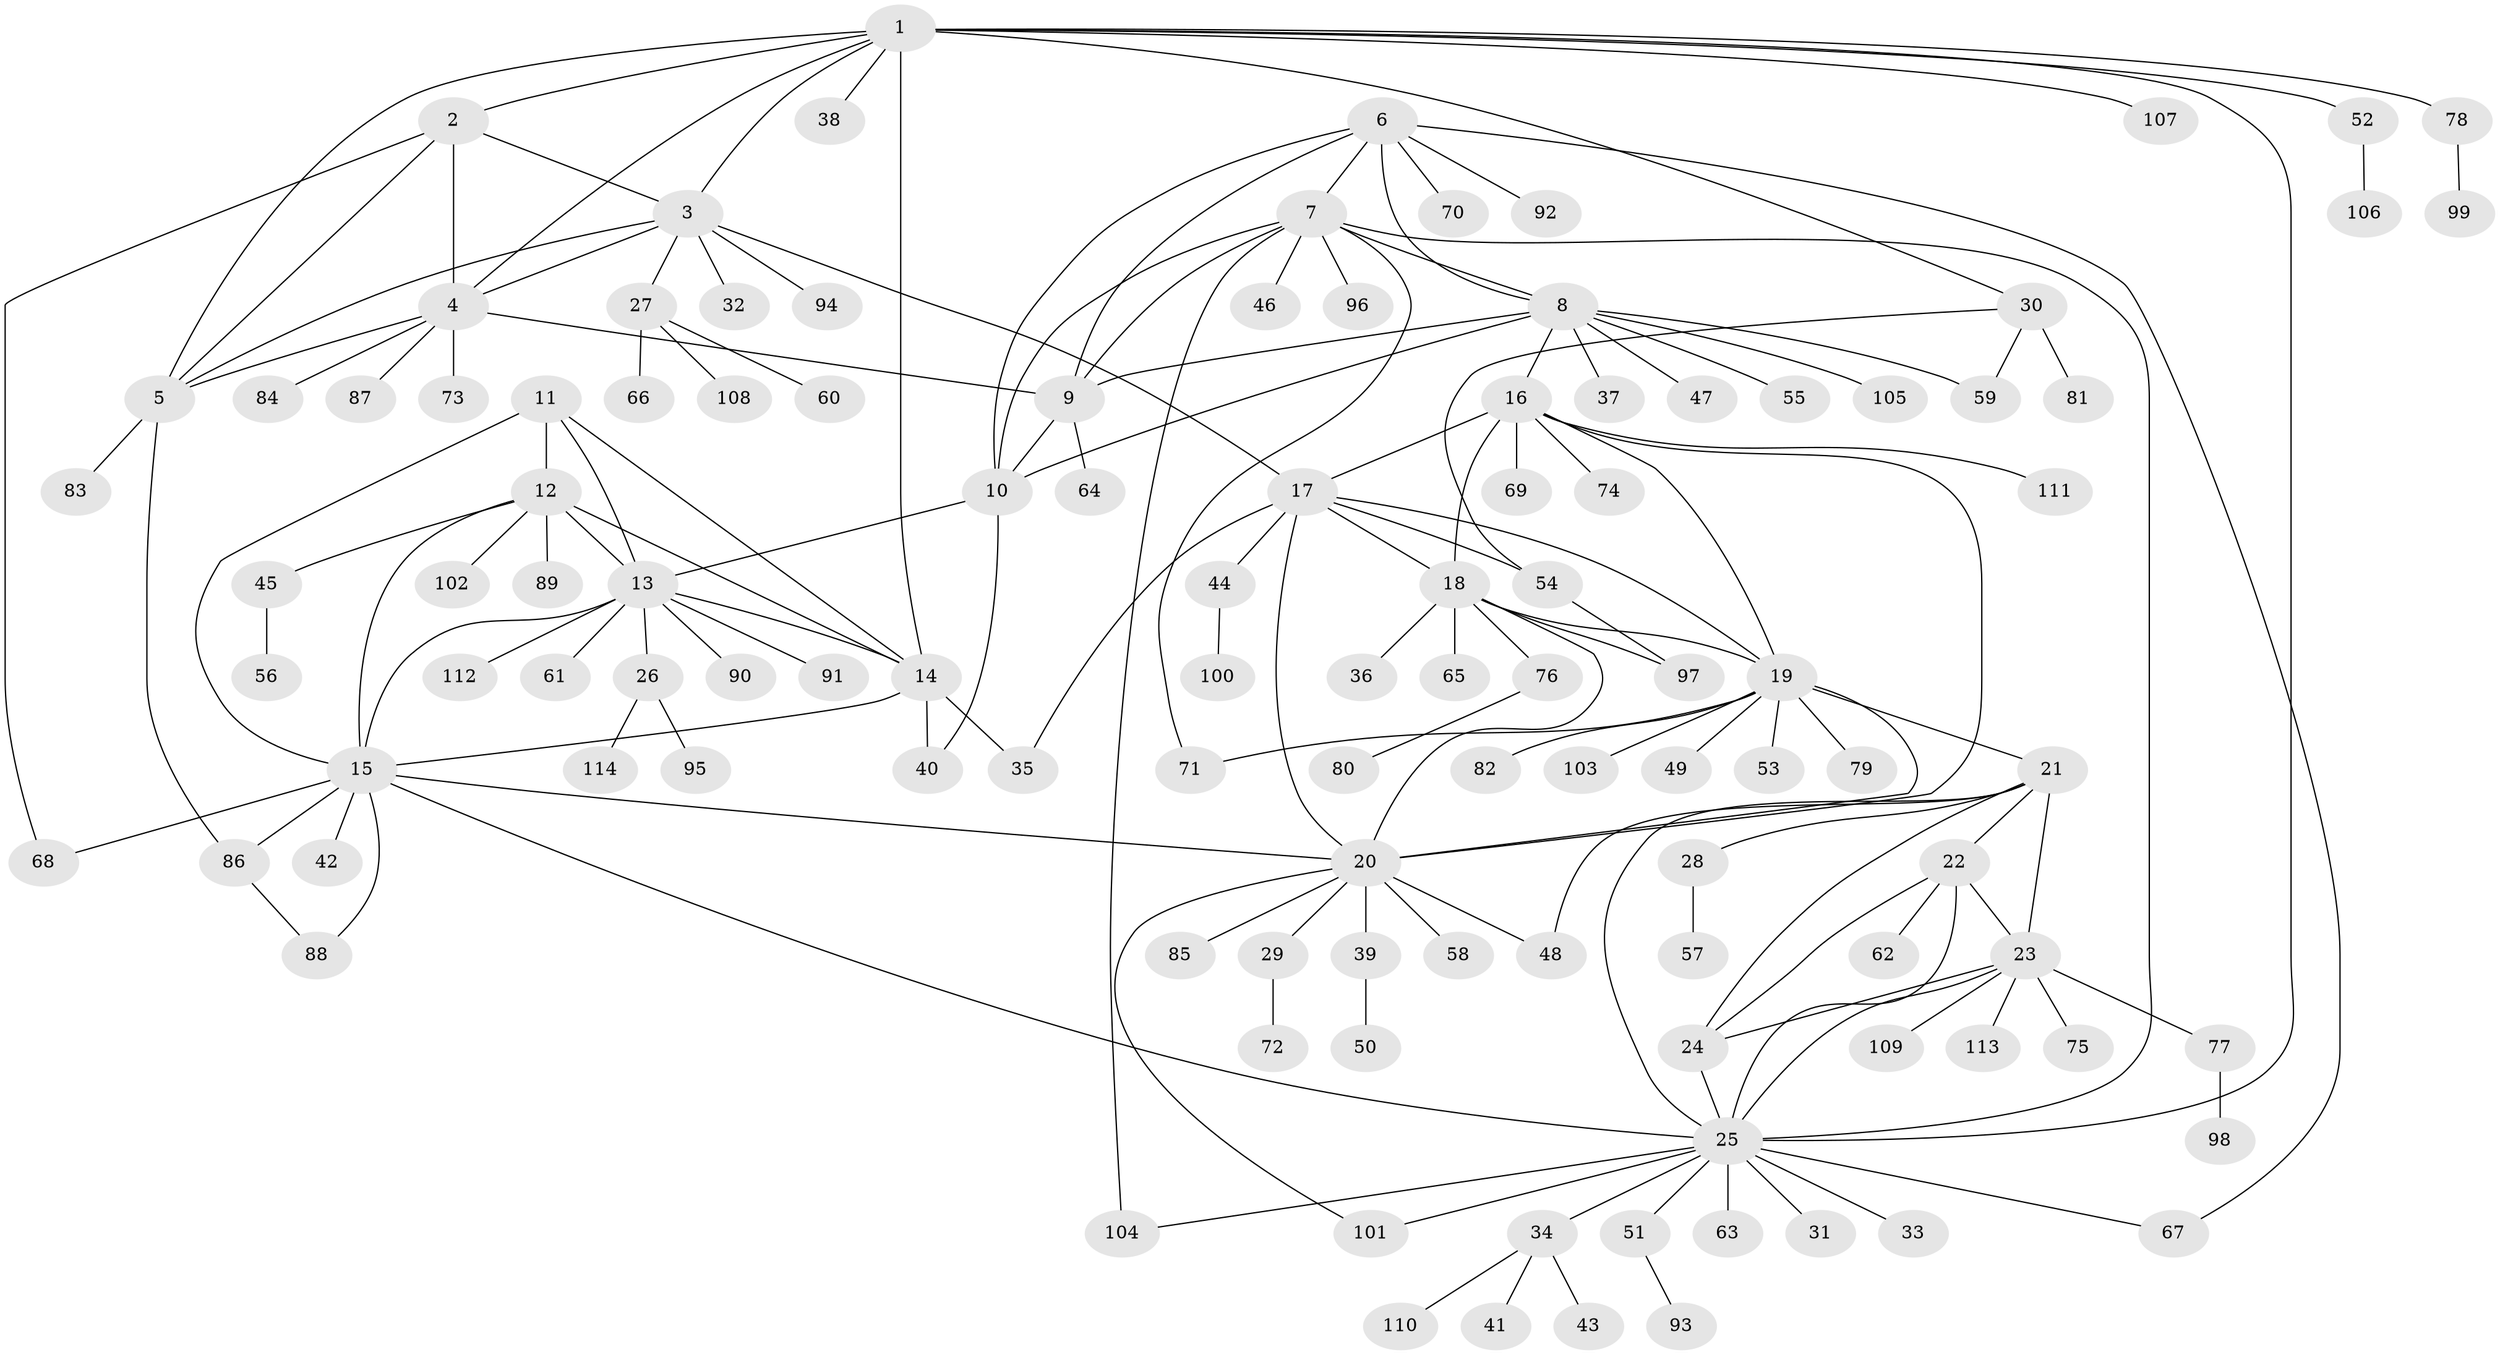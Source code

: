 // coarse degree distribution, {12: 0.02531645569620253, 5: 0.0379746835443038, 8: 0.05063291139240506, 6: 0.0379746835443038, 11: 0.012658227848101266, 4: 0.012658227848101266, 10: 0.012658227848101266, 9: 0.012658227848101266, 14: 0.012658227848101266, 2: 0.13924050632911392, 3: 0.02531645569620253, 1: 0.620253164556962}
// Generated by graph-tools (version 1.1) at 2025/19/03/04/25 18:19:53]
// undirected, 114 vertices, 162 edges
graph export_dot {
graph [start="1"]
  node [color=gray90,style=filled];
  1;
  2;
  3;
  4;
  5;
  6;
  7;
  8;
  9;
  10;
  11;
  12;
  13;
  14;
  15;
  16;
  17;
  18;
  19;
  20;
  21;
  22;
  23;
  24;
  25;
  26;
  27;
  28;
  29;
  30;
  31;
  32;
  33;
  34;
  35;
  36;
  37;
  38;
  39;
  40;
  41;
  42;
  43;
  44;
  45;
  46;
  47;
  48;
  49;
  50;
  51;
  52;
  53;
  54;
  55;
  56;
  57;
  58;
  59;
  60;
  61;
  62;
  63;
  64;
  65;
  66;
  67;
  68;
  69;
  70;
  71;
  72;
  73;
  74;
  75;
  76;
  77;
  78;
  79;
  80;
  81;
  82;
  83;
  84;
  85;
  86;
  87;
  88;
  89;
  90;
  91;
  92;
  93;
  94;
  95;
  96;
  97;
  98;
  99;
  100;
  101;
  102;
  103;
  104;
  105;
  106;
  107;
  108;
  109;
  110;
  111;
  112;
  113;
  114;
  1 -- 2;
  1 -- 3;
  1 -- 4;
  1 -- 5;
  1 -- 14;
  1 -- 25;
  1 -- 30;
  1 -- 38;
  1 -- 52;
  1 -- 78;
  1 -- 107;
  2 -- 3;
  2 -- 4;
  2 -- 5;
  2 -- 68;
  3 -- 4;
  3 -- 5;
  3 -- 17;
  3 -- 27;
  3 -- 32;
  3 -- 94;
  4 -- 5;
  4 -- 9;
  4 -- 73;
  4 -- 84;
  4 -- 87;
  5 -- 83;
  5 -- 86;
  6 -- 7;
  6 -- 8;
  6 -- 9;
  6 -- 10;
  6 -- 67;
  6 -- 70;
  6 -- 92;
  7 -- 8;
  7 -- 9;
  7 -- 10;
  7 -- 25;
  7 -- 46;
  7 -- 71;
  7 -- 96;
  7 -- 104;
  8 -- 9;
  8 -- 10;
  8 -- 16;
  8 -- 37;
  8 -- 47;
  8 -- 55;
  8 -- 59;
  8 -- 105;
  9 -- 10;
  9 -- 64;
  10 -- 13;
  10 -- 40;
  11 -- 12;
  11 -- 13;
  11 -- 14;
  11 -- 15;
  12 -- 13;
  12 -- 14;
  12 -- 15;
  12 -- 45;
  12 -- 89;
  12 -- 102;
  13 -- 14;
  13 -- 15;
  13 -- 26;
  13 -- 61;
  13 -- 90;
  13 -- 91;
  13 -- 112;
  14 -- 15;
  14 -- 35;
  14 -- 40;
  15 -- 20;
  15 -- 25;
  15 -- 42;
  15 -- 68;
  15 -- 86;
  15 -- 88;
  16 -- 17;
  16 -- 18;
  16 -- 19;
  16 -- 20;
  16 -- 69;
  16 -- 74;
  16 -- 111;
  17 -- 18;
  17 -- 19;
  17 -- 20;
  17 -- 35;
  17 -- 44;
  17 -- 54;
  18 -- 19;
  18 -- 20;
  18 -- 36;
  18 -- 65;
  18 -- 76;
  18 -- 97;
  19 -- 20;
  19 -- 21;
  19 -- 49;
  19 -- 53;
  19 -- 71;
  19 -- 79;
  19 -- 82;
  19 -- 103;
  20 -- 29;
  20 -- 39;
  20 -- 48;
  20 -- 58;
  20 -- 85;
  20 -- 101;
  21 -- 22;
  21 -- 23;
  21 -- 24;
  21 -- 25;
  21 -- 28;
  21 -- 48;
  22 -- 23;
  22 -- 24;
  22 -- 25;
  22 -- 62;
  23 -- 24;
  23 -- 25;
  23 -- 75;
  23 -- 77;
  23 -- 109;
  23 -- 113;
  24 -- 25;
  25 -- 31;
  25 -- 33;
  25 -- 34;
  25 -- 51;
  25 -- 63;
  25 -- 67;
  25 -- 101;
  25 -- 104;
  26 -- 95;
  26 -- 114;
  27 -- 60;
  27 -- 66;
  27 -- 108;
  28 -- 57;
  29 -- 72;
  30 -- 54;
  30 -- 59;
  30 -- 81;
  34 -- 41;
  34 -- 43;
  34 -- 110;
  39 -- 50;
  44 -- 100;
  45 -- 56;
  51 -- 93;
  52 -- 106;
  54 -- 97;
  76 -- 80;
  77 -- 98;
  78 -- 99;
  86 -- 88;
}
